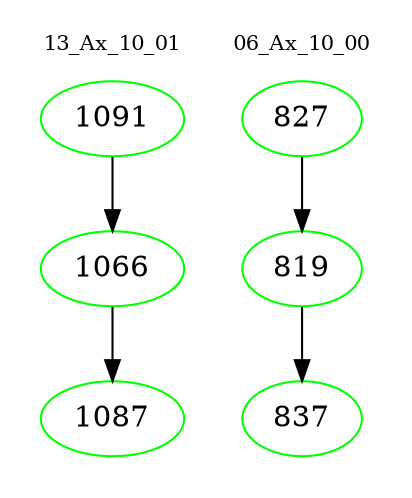 digraph{
subgraph cluster_0 {
color = white
label = "13_Ax_10_01";
fontsize=10;
T0_1091 [label="1091", color="green"]
T0_1091 -> T0_1066 [color="black"]
T0_1066 [label="1066", color="green"]
T0_1066 -> T0_1087 [color="black"]
T0_1087 [label="1087", color="green"]
}
subgraph cluster_1 {
color = white
label = "06_Ax_10_00";
fontsize=10;
T1_827 [label="827", color="green"]
T1_827 -> T1_819 [color="black"]
T1_819 [label="819", color="green"]
T1_819 -> T1_837 [color="black"]
T1_837 [label="837", color="green"]
}
}
